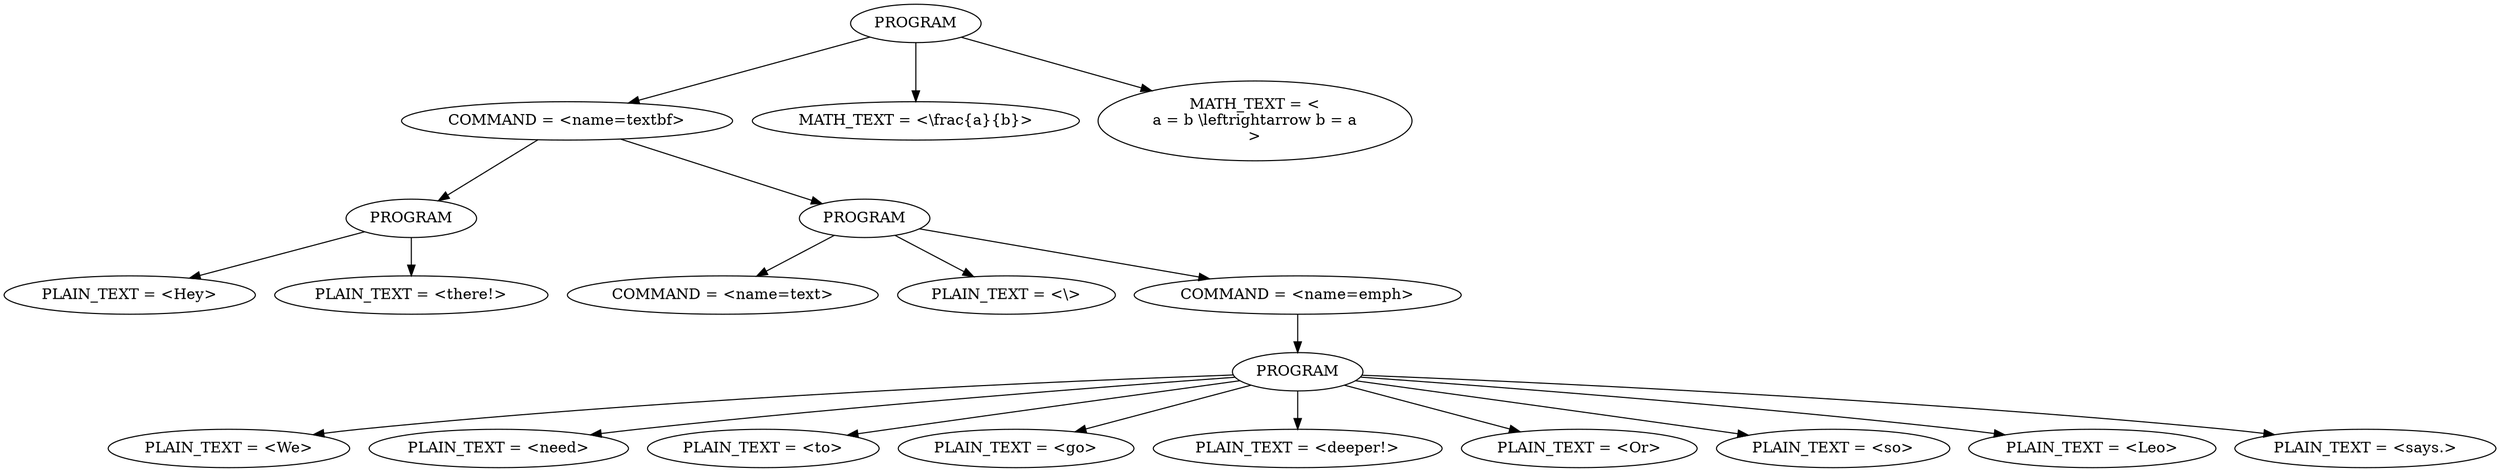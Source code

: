 digraph d {
  node_0 [label="PROGRAM"];
  node_1 [label="COMMAND = <name=textbf>"];
  node_2 [label="PROGRAM"];
  node_3 [label="PLAIN_TEXT = <Hey>"];
  node_2 -> node_3;
  node_4 [label="PLAIN_TEXT = <there!>"];
  node_2 -> node_4;
  node_1 -> node_2;
  node_5 [label="PROGRAM"];
  node_6 [label="COMMAND = <name=text>"];
  node_5 -> node_6;
  node_7 [label="PLAIN_TEXT = <\\>"];
  node_5 -> node_7;
  node_8 [label="COMMAND = <name=emph>"];
  node_9 [label="PROGRAM"];
  node_10 [label="PLAIN_TEXT = <We>"];
  node_9 -> node_10;
  node_11 [label="PLAIN_TEXT = <need>"];
  node_9 -> node_11;
  node_12 [label="PLAIN_TEXT = <to>"];
  node_9 -> node_12;
  node_13 [label="PLAIN_TEXT = <go>"];
  node_9 -> node_13;
  node_14 [label="PLAIN_TEXT = <deeper!>"];
  node_9 -> node_14;
  node_15 [label="PLAIN_TEXT = <Or>"];
  node_9 -> node_15;
  node_16 [label="PLAIN_TEXT = <so>"];
  node_9 -> node_16;
  node_17 [label="PLAIN_TEXT = <Leo>"];
  node_9 -> node_17;
  node_18 [label="PLAIN_TEXT = <says.>"];
  node_9 -> node_18;
  node_8 -> node_9;
  node_5 -> node_8;
  node_1 -> node_5;
  node_0 -> node_1;
  node_19 [label="MATH_TEXT = <\\frac{a}{b}>"];
  node_0 -> node_19;
  node_20 [label="MATH_TEXT = <
a = b \\leftrightarrow b = a
>"];
  node_0 -> node_20;
}
